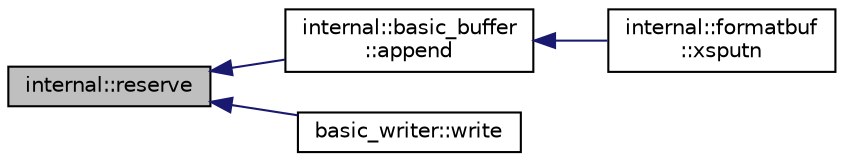 digraph "internal::reserve"
{
  edge [fontname="Helvetica",fontsize="10",labelfontname="Helvetica",labelfontsize="10"];
  node [fontname="Helvetica",fontsize="10",shape=record];
  rankdir="LR";
  Node1 [label="internal::reserve",height=0.2,width=0.4,color="black", fillcolor="grey75", style="filled" fontcolor="black"];
  Node1 -> Node2 [dir="back",color="midnightblue",fontsize="10",style="solid",fontname="Helvetica"];
  Node2 [label="internal::basic_buffer\l::append",height=0.2,width=0.4,color="black", fillcolor="white", style="filled",URL="$classinternal_1_1basic__buffer.html#aba7ea1a95a28bc123712f2fd24cf7414"];
  Node2 -> Node3 [dir="back",color="midnightblue",fontsize="10",style="solid",fontname="Helvetica"];
  Node3 [label="internal::formatbuf\l::xsputn",height=0.2,width=0.4,color="black", fillcolor="white", style="filled",URL="$classinternal_1_1formatbuf.html#a59b8ab9a4c9907e4d6bae3861832e687"];
  Node1 -> Node4 [dir="back",color="midnightblue",fontsize="10",style="solid",fontname="Helvetica"];
  Node4 [label="basic_writer::write",height=0.2,width=0.4,color="black", fillcolor="white", style="filled",URL="$classbasic__writer.html#a1046134b869e509059ab496f1f6e9ab9"];
}

